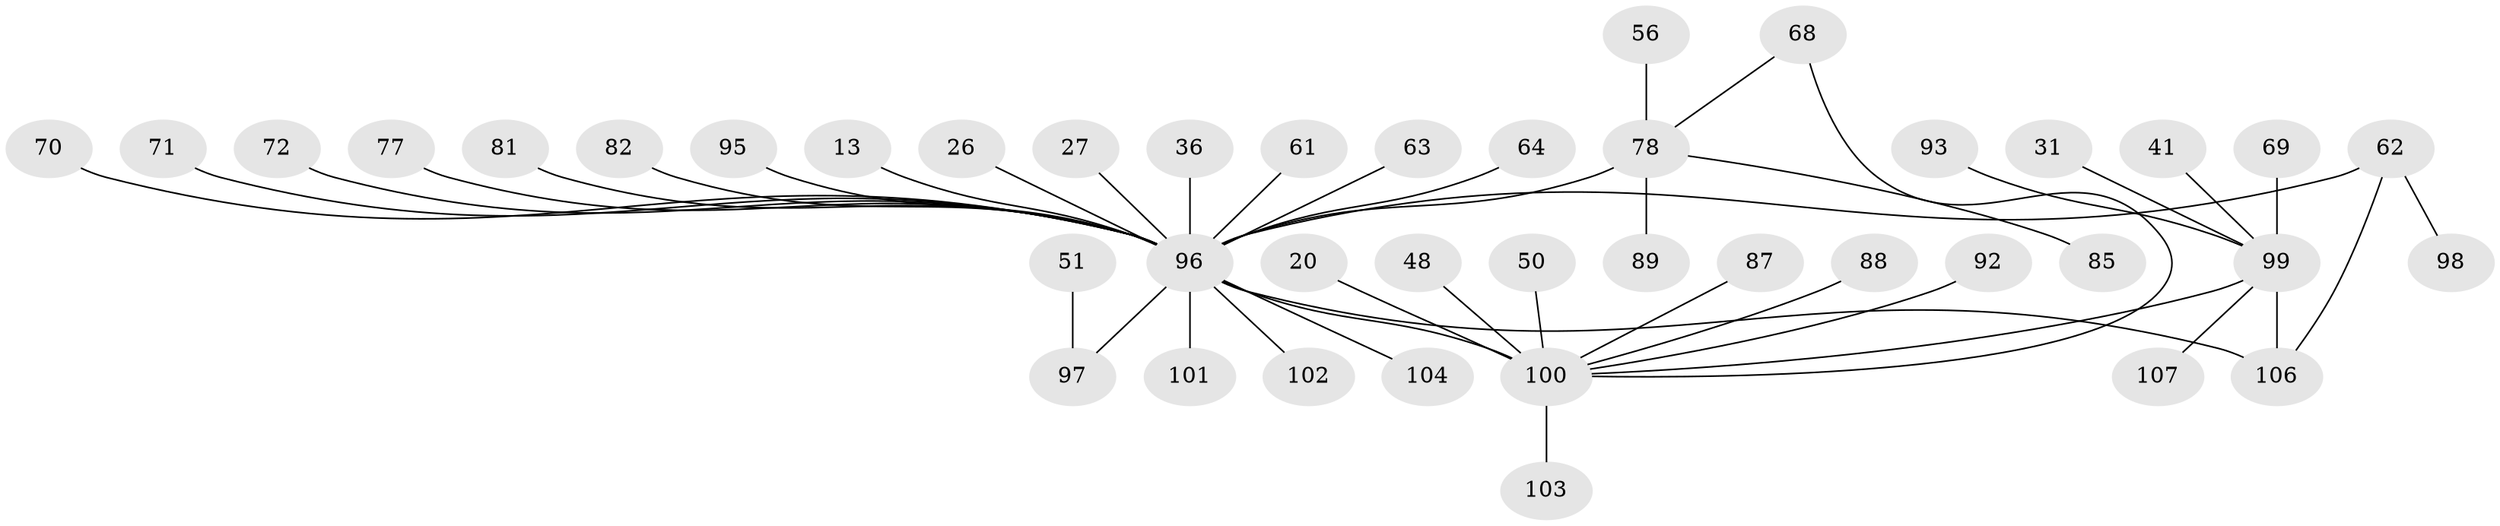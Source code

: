 // original degree distribution, {12: 0.018691588785046728, 4: 0.08411214953271028, 1: 0.5233644859813084, 10: 0.009345794392523364, 5: 0.037383177570093455, 3: 0.07476635514018691, 32: 0.009345794392523364, 6: 0.028037383177570093, 7: 0.018691588785046728, 14: 0.009345794392523364, 2: 0.18691588785046728}
// Generated by graph-tools (version 1.1) at 2025/50/03/04/25 21:50:01]
// undirected, 42 vertices, 44 edges
graph export_dot {
graph [start="1"]
  node [color=gray90,style=filled];
  13;
  20;
  26;
  27;
  31;
  36 [super="+17"];
  41;
  48;
  50;
  51;
  56 [super="+35"];
  61;
  62 [super="+38+23"];
  63;
  64;
  68;
  69;
  70;
  71;
  72;
  77;
  78 [super="+39+14+18+34+37+54"];
  81;
  82 [super="+58"];
  85;
  87;
  88;
  89;
  92;
  93;
  95;
  96 [super="+49+67+59+91"];
  97 [super="+57+74"];
  98;
  99 [super="+24+9"];
  100 [super="+42+15+90+52"];
  101;
  102 [super="+84"];
  103 [super="+25"];
  104 [super="+80+86"];
  106 [super="+105"];
  107 [super="+65"];
  13 -- 96;
  20 -- 100;
  26 -- 96;
  27 -- 96;
  31 -- 99;
  36 -- 96;
  41 -- 99 [weight=2];
  48 -- 100;
  50 -- 100;
  51 -- 97;
  56 -- 78;
  61 -- 96;
  62 -- 98;
  62 -- 96 [weight=7];
  62 -- 106;
  63 -- 96;
  64 -- 96;
  68 -- 100;
  68 -- 78;
  69 -- 99;
  70 -- 96;
  71 -- 96 [weight=2];
  72 -- 96;
  77 -- 96;
  78 -- 85;
  78 -- 89;
  78 -- 96 [weight=9];
  81 -- 96;
  82 -- 96;
  87 -- 100;
  88 -- 100;
  92 -- 100;
  93 -- 99;
  95 -- 96;
  96 -- 100 [weight=7];
  96 -- 97 [weight=4];
  96 -- 101;
  96 -- 102;
  96 -- 104;
  96 -- 106 [weight=2];
  99 -- 100 [weight=4];
  99 -- 107;
  99 -- 106 [weight=2];
  100 -- 103;
}
